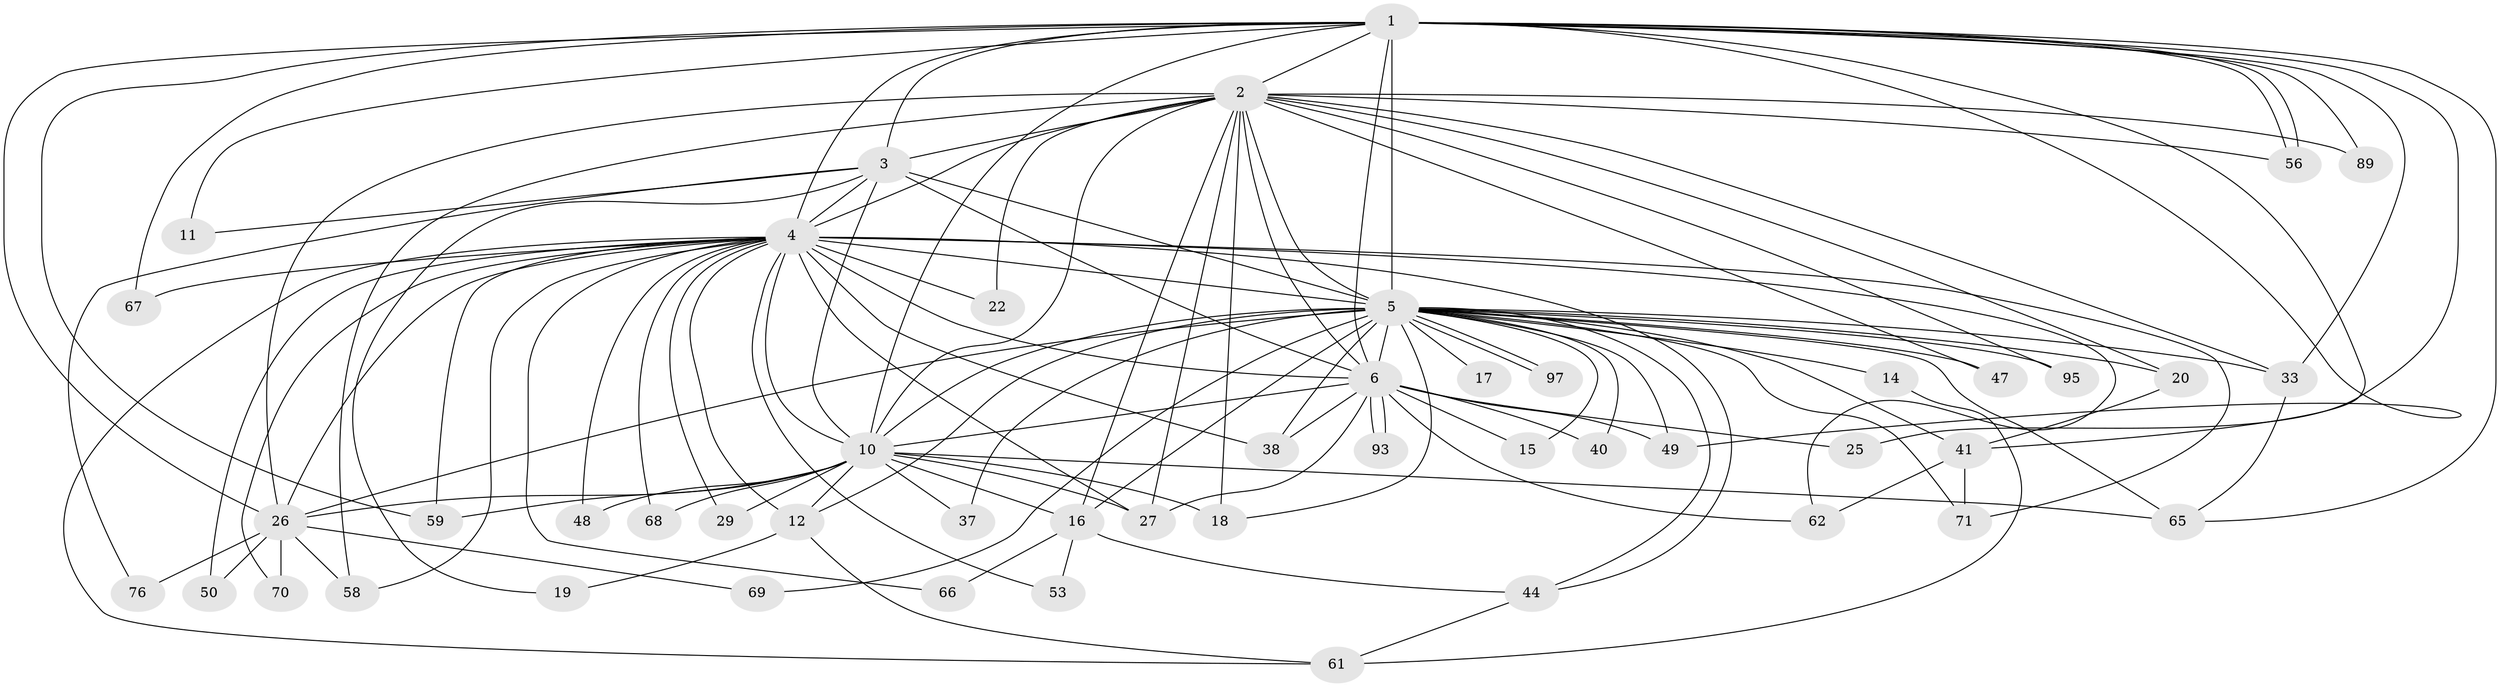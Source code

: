 // original degree distribution, {28: 0.010101010101010102, 23: 0.020202020202020204, 14: 0.010101010101010102, 19: 0.030303030303030304, 22: 0.010101010101010102, 18: 0.010101010101010102, 20: 0.010101010101010102, 2: 0.46464646464646464, 5: 0.020202020202020204, 3: 0.32323232323232326, 6: 0.020202020202020204, 4: 0.06060606060606061, 7: 0.010101010101010102}
// Generated by graph-tools (version 1.1) at 2025/14/03/09/25 04:14:16]
// undirected, 49 vertices, 125 edges
graph export_dot {
graph [start="1"]
  node [color=gray90,style=filled];
  1 [super="+63"];
  2;
  3;
  4 [super="+13+9+52+46"];
  5 [super="+32+36+86+7"];
  6;
  10 [super="+21"];
  11;
  12 [super="+30"];
  14;
  15;
  16 [super="+28+72"];
  17;
  18;
  19;
  20;
  22;
  25;
  26 [super="+35+43"];
  27;
  29;
  33 [super="+45"];
  37;
  38 [super="+42"];
  40;
  41 [super="+75"];
  44 [super="+64"];
  47;
  48;
  49 [super="+74"];
  50;
  53;
  56 [super="+94"];
  58;
  59 [super="+79"];
  61 [super="+77"];
  62 [super="+91"];
  65 [super="+87+73"];
  66;
  67;
  68;
  69;
  70;
  71;
  76;
  89;
  93;
  95;
  97;
  1 -- 2;
  1 -- 3;
  1 -- 4 [weight=5];
  1 -- 5 [weight=7];
  1 -- 6;
  1 -- 10;
  1 -- 11;
  1 -- 25;
  1 -- 41;
  1 -- 49 [weight=2];
  1 -- 56;
  1 -- 56;
  1 -- 59;
  1 -- 67;
  1 -- 89;
  1 -- 33;
  1 -- 65;
  1 -- 26;
  2 -- 3;
  2 -- 4 [weight=3];
  2 -- 5 [weight=4];
  2 -- 6;
  2 -- 10;
  2 -- 16;
  2 -- 18;
  2 -- 20;
  2 -- 22;
  2 -- 26;
  2 -- 27;
  2 -- 33;
  2 -- 47;
  2 -- 58;
  2 -- 89;
  2 -- 95;
  2 -- 56;
  3 -- 4 [weight=3];
  3 -- 5 [weight=3];
  3 -- 6;
  3 -- 10 [weight=2];
  3 -- 11;
  3 -- 19;
  3 -- 76;
  4 -- 5 [weight=9];
  4 -- 6 [weight=2];
  4 -- 10 [weight=3];
  4 -- 22;
  4 -- 29;
  4 -- 48;
  4 -- 66;
  4 -- 67;
  4 -- 68;
  4 -- 70;
  4 -- 71;
  4 -- 12;
  4 -- 26;
  4 -- 27;
  4 -- 44;
  4 -- 50;
  4 -- 53;
  4 -- 58;
  4 -- 61;
  4 -- 62;
  4 -- 59;
  4 -- 38;
  5 -- 6 [weight=3];
  5 -- 10 [weight=3];
  5 -- 33;
  5 -- 37 [weight=2];
  5 -- 44;
  5 -- 69;
  5 -- 71;
  5 -- 97;
  5 -- 97;
  5 -- 16 [weight=2];
  5 -- 65;
  5 -- 12;
  5 -- 14 [weight=2];
  5 -- 15;
  5 -- 17 [weight=2];
  5 -- 18;
  5 -- 20;
  5 -- 26;
  5 -- 95;
  5 -- 38;
  5 -- 40;
  5 -- 41 [weight=2];
  5 -- 47;
  5 -- 49;
  6 -- 10;
  6 -- 15;
  6 -- 25;
  6 -- 27;
  6 -- 38;
  6 -- 40;
  6 -- 62;
  6 -- 93;
  6 -- 93;
  6 -- 49;
  10 -- 12;
  10 -- 18;
  10 -- 26;
  10 -- 29;
  10 -- 37;
  10 -- 59;
  10 -- 65;
  10 -- 68;
  10 -- 16;
  10 -- 48;
  10 -- 27;
  12 -- 19;
  12 -- 61;
  14 -- 61;
  16 -- 53;
  16 -- 44;
  16 -- 66;
  20 -- 41;
  26 -- 69;
  26 -- 50;
  26 -- 58;
  26 -- 70;
  26 -- 76;
  33 -- 65;
  41 -- 62;
  41 -- 71;
  44 -- 61;
}
